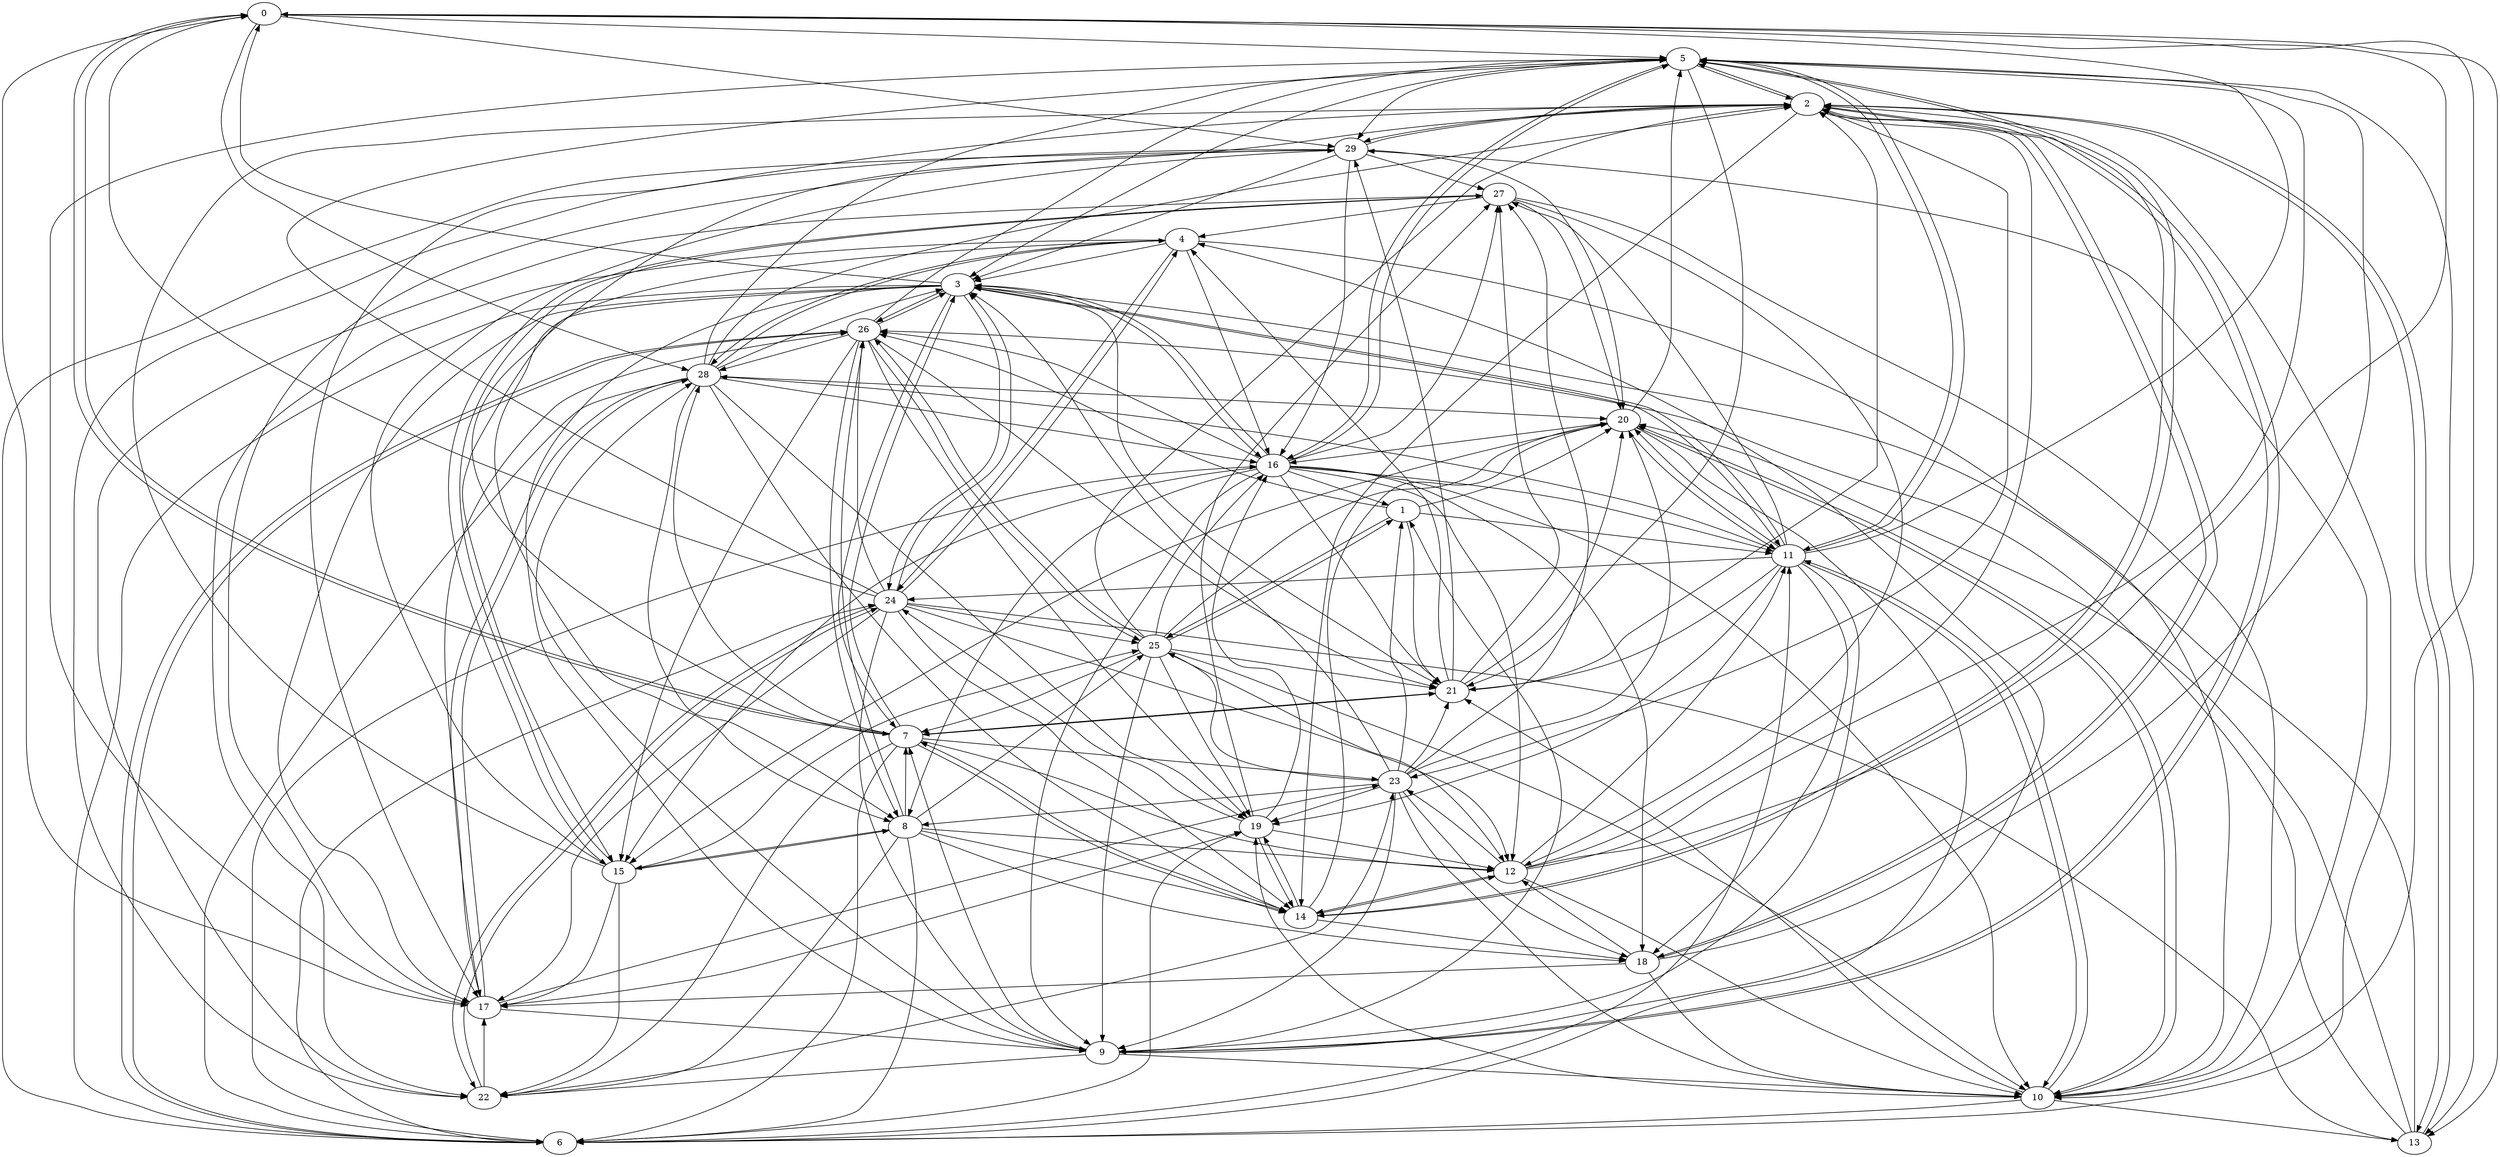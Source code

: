 digraph my_graph {
0 [label=0]
1 [label=1]
2 [label=2]
3 [label=3]
4 [label=4]
5 [label=5]
6 [label=6]
7 [label=7]
8 [label=8]
9 [label=9]
10 [label=10]
11 [label=11]
12 [label=12]
13 [label=13]
14 [label=14]
15 [label=15]
16 [label=16]
17 [label=17]
18 [label=18]
19 [label=19]
20 [label=20]
21 [label=21]
22 [label=22]
23 [label=23]
24 [label=24]
25 [label=25]
26 [label=26]
27 [label=27]
28 [label=28]
29 [label=29]
27->4
22->24
10->19
24->5
18->2
5->16
18->10
15->2
23->18
24->12
5->3
25->26
29->3
26->19
21->27
0->29
9->10
28->4
11->27
11->20
26->28
2->18
11->24
24->4
21->4
13->3
10->21
3->9
29->22
3->11
26->3
20->15
29->17
0->13
4->8
14->7
11->19
21->2
16->3
9->22
20->6
25->19
14->5
19->16
25->7
2->17
28->6
1->20
14->20
24->3
24->14
22->23
3->6
18->12
8->15
23->25
18->17
23->3
27->22
15->25
2->5
8->6
7->2
10->11
7->22
17->19
26->15
16->18
21->7
29->27
12->5
7->3
1->26
27->12
16->26
2->23
24->25
26->8
10->29
23->27
14->12
16->10
27->10
19->24
29->16
6->16
11->28
20->5
24->13
28->5
6->26
12->14
26->25
2->13
11->21
23->10
7->23
28->20
2->9
28->17
0->17
12->11
9->4
26->21
28->2
15->27
13->26
3->17
4->16
16->27
16->1
24->0
7->14
28->14
18->5
24->17
0->10
26->5
0->5
11->18
21->20
3->0
23->1
7->28
0->7
23->9
25->16
4->10
2->14
5->11
12->10
11->0
28->19
29->2
15->8
5->13
17->9
19->14
5->14
20->11
4->3
14->19
10->6
7->6
25->21
24->22
29->6
11->3
13->2
8->26
6->19
12->2
4->22
17->5
28->8
6->11
23->21
17->26
6->2
15->29
16->21
8->12
7->21
29->20
16->15
16->11
4->24
16->12
27->20
21->29
3->15
14->18
22->17
9->1
17->23
2->29
24->9
5->21
1->25
9->2
26->6
9->28
3->21
13->20
12->0
4->28
28->3
23->19
25->2
15->22
10->13
1->11
5->2
8->14
7->12
23->8
8->7
8->25
10->20
16->9
25->9
19->12
28->16
3->7
11->9
19->27
9->7
1->21
25->1
25->20
0->28
16->5
12->23
15->17
23->20
16->8
3->26
5->29
25->12
11->10
20->10
7->0
3->24
25->10
20->16
17->28
8->22
27->15
6->24
24->26
3->16
11->5
8->18
}